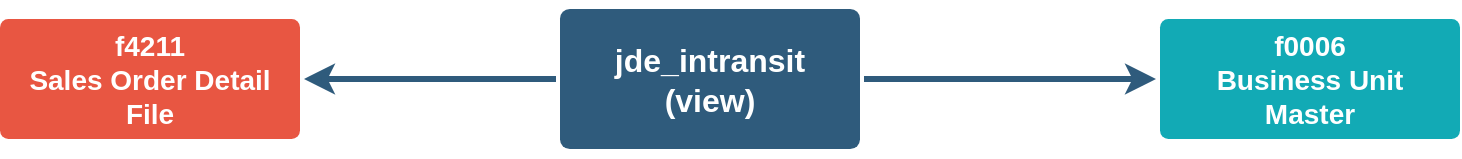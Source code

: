 <mxfile version="23.1.6" type="github">
  <diagram id="6a731a19-8d31-9384-78a2-239565b7b9f0" name="Page-1">
    <mxGraphModel dx="1114" dy="594" grid="1" gridSize="10" guides="1" tooltips="1" connect="1" arrows="1" fold="1" page="1" pageScale="1" pageWidth="1169" pageHeight="827" background="none" math="0" shadow="0">
      <root>
        <mxCell id="0" />
        <mxCell id="1" parent="0" />
        <mxCell id="1746" value="" style="edgeStyle=none;rounded=0;jumpStyle=none;html=1;shadow=0;labelBackgroundColor=none;startArrow=none;startFill=0;endArrow=classic;endFill=1;jettySize=auto;orthogonalLoop=1;strokeColor=#2F5B7C;strokeWidth=3;fontFamily=Helvetica;fontSize=16;fontColor=#23445D;spacing=5;" parent="1" source="1749" target="1771" edge="1">
          <mxGeometry relative="1" as="geometry" />
        </mxCell>
        <mxCell id="1748" value="" style="edgeStyle=none;rounded=0;jumpStyle=none;html=1;shadow=0;labelBackgroundColor=none;startArrow=none;startFill=0;endArrow=classic;endFill=1;jettySize=auto;orthogonalLoop=1;strokeColor=#2F5B7C;strokeWidth=3;fontFamily=Helvetica;fontSize=16;fontColor=#23445D;spacing=5;" parent="1" source="1749" target="1753" edge="1">
          <mxGeometry relative="1" as="geometry" />
        </mxCell>
        <mxCell id="1749" value="&lt;p data-pm-slice=&quot;1 1 [&amp;quot;table&amp;quot;,{&amp;quot;isNumberColumnEnabled&amp;quot;:false,&amp;quot;layout&amp;quot;:&amp;quot;default&amp;quot;,&amp;quot;__autoSize&amp;quot;:false,&amp;quot;localId&amp;quot;:&amp;quot;d7b7b813-7fd5-4aca-a20f-437aed69442e&amp;quot;,&amp;quot;width&amp;quot;:748},&amp;quot;tableRow&amp;quot;,null,&amp;quot;tableCell&amp;quot;,{&amp;quot;colspan&amp;quot;:1,&amp;quot;rowspan&amp;quot;:1,&amp;quot;colwidth&amp;quot;:[748],&amp;quot;background&amp;quot;:null}]&quot;&gt;jde_intransit (view)&lt;/p&gt;" style="rounded=1;whiteSpace=wrap;html=1;shadow=0;labelBackgroundColor=none;strokeColor=none;strokeWidth=3;fillColor=#2F5B7C;fontFamily=Helvetica;fontSize=16;fontColor=#FFFFFF;align=center;fontStyle=1;spacing=5;arcSize=7;perimeterSpacing=2;" parent="1" vertex="1">
          <mxGeometry x="495" y="380.5" width="150" height="70" as="geometry" />
        </mxCell>
        <mxCell id="1753" value="&lt;p data-pm-slice=&quot;1 1 [&amp;quot;table&amp;quot;,{&amp;quot;isNumberColumnEnabled&amp;quot;:false,&amp;quot;layout&amp;quot;:&amp;quot;default&amp;quot;,&amp;quot;__autoSize&amp;quot;:false,&amp;quot;localId&amp;quot;:&amp;quot;7d61094d-cac1-4d27-a6be-daf33ddf9827&amp;quot;,&amp;quot;width&amp;quot;:760},&amp;quot;tableRow&amp;quot;,null,&amp;quot;tableCell&amp;quot;,{&amp;quot;colspan&amp;quot;:1,&amp;quot;rowspan&amp;quot;:1,&amp;quot;colwidth&amp;quot;:[760],&amp;quot;background&amp;quot;:null},&amp;quot;bulletList&amp;quot;,null,&amp;quot;listItem&amp;quot;,null]&quot;&gt;f4211&lt;br&gt;Sales Order Detail File&lt;/p&gt;" style="rounded=1;whiteSpace=wrap;html=1;shadow=0;labelBackgroundColor=none;strokeColor=none;strokeWidth=3;fillColor=#e85642;fontFamily=Helvetica;fontSize=14;fontColor=#FFFFFF;align=center;spacing=5;fontStyle=1;arcSize=7;perimeterSpacing=2;" parent="1" vertex="1">
          <mxGeometry x="215" y="385.5" width="150" height="60" as="geometry" />
        </mxCell>
        <mxCell id="1771" value="&lt;p data-pm-slice=&quot;1 1 [&amp;quot;table&amp;quot;,{&amp;quot;isNumberColumnEnabled&amp;quot;:false,&amp;quot;layout&amp;quot;:&amp;quot;default&amp;quot;,&amp;quot;__autoSize&amp;quot;:false,&amp;quot;localId&amp;quot;:&amp;quot;7d61094d-cac1-4d27-a6be-daf33ddf9827&amp;quot;,&amp;quot;width&amp;quot;:760},&amp;quot;tableRow&amp;quot;,null,&amp;quot;tableCell&amp;quot;,{&amp;quot;colspan&amp;quot;:1,&amp;quot;rowspan&amp;quot;:1,&amp;quot;colwidth&amp;quot;:[760],&amp;quot;background&amp;quot;:null},&amp;quot;bulletList&amp;quot;,null,&amp;quot;listItem&amp;quot;,null]&quot;&gt;f0006&lt;br&gt;&lt;span style=&quot;background-color: initial;&quot;&gt;Business Unit Master&lt;/span&gt;&lt;/p&gt;" style="rounded=1;whiteSpace=wrap;html=1;shadow=0;labelBackgroundColor=none;strokeColor=none;strokeWidth=3;fillColor=#12aab5;fontFamily=Helvetica;fontSize=14;fontColor=#FFFFFF;align=center;spacing=5;fontStyle=1;arcSize=7;perimeterSpacing=2;" parent="1" vertex="1">
          <mxGeometry x="795" y="385.5" width="150" height="60" as="geometry" />
        </mxCell>
      </root>
    </mxGraphModel>
  </diagram>
</mxfile>
